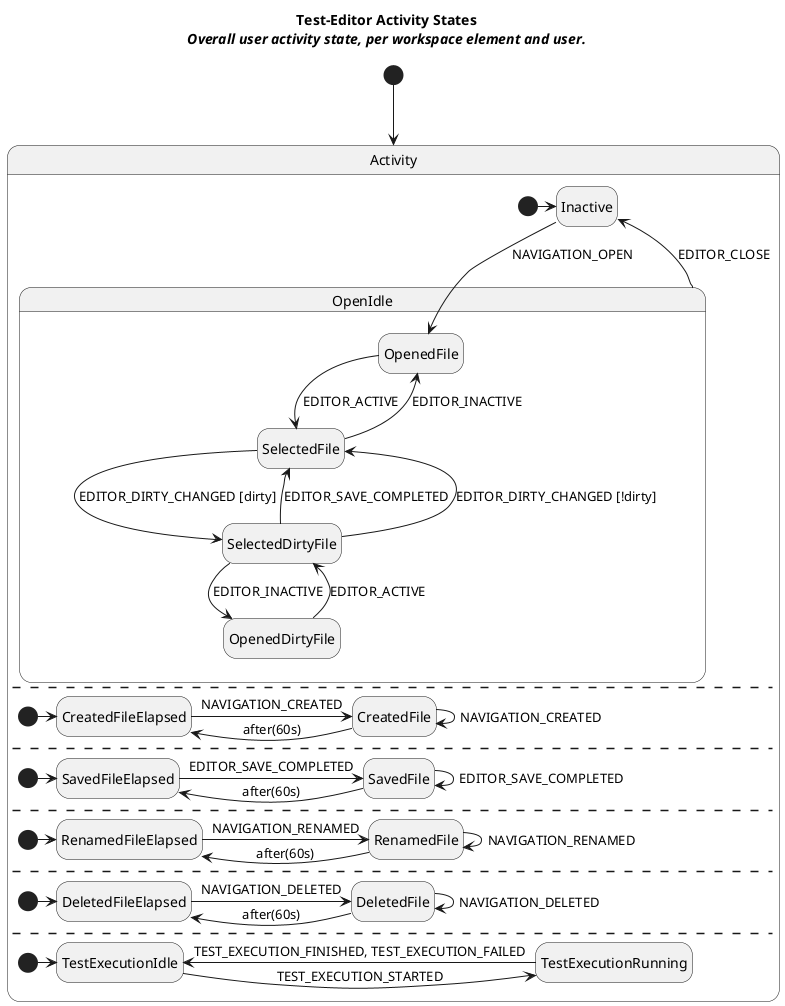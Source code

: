 @startuml

title
**Test-Editor Activity States**
//Overall user activity state, per workspace element and user.//
endtitle
hide empty description
skinparam Monochrome true

[*] --> Activity
state Activity {
  [*] -> Inactive

  state OpenIdle {
    state OpenedFile
    state OpenedDirtyFile
    state SelectedFile
    state SelectedDirtyFile
  }

  Inactive --> OpenedFile : NAVIGATION_OPEN
  OpenIdle --> Inactive : EDITOR_CLOSE
  OpenedFile --> SelectedFile : EDITOR_ACTIVE
  SelectedFile --> OpenedFile : EDITOR_INACTIVE
  OpenedDirtyFile --> SelectedDirtyFile : EDITOR_ACTIVE
  SelectedDirtyFile --> OpenedDirtyFile : EDITOR_INACTIVE
  SelectedDirtyFile --> SelectedFile : EDITOR_SAVE_COMPLETED
  SelectedDirtyFile --> SelectedFile : EDITOR_DIRTY_CHANGED [!dirty]
  SelectedFile --> SelectedDirtyFile : EDITOR_DIRTY_CHANGED [dirty]

  ' state TypingIntoFile as "<color: grey>TypingIntoFile"
  ' note bottom of TypingIntoFile : Not implemented
  ' TypingIntoFile -[#grey]-> SelectedDirtyFile : <color: grey>stopTyping
  ' SelectedFile -[#grey]> TypingIntoFile : <color: grey>typing

  --
  [*] -> CreatedFileElapsed
  CreatedFileElapsed -> CreatedFile : NAVIGATION_CREATED
  CreatedFile --> CreatedFile : NAVIGATION_CREATED
  CreatedFile -> CreatedFileElapsed : after(60s)
  --
  [*] -> SavedFileElapsed
  SavedFileElapsed -> SavedFile : EDITOR_SAVE_COMPLETED
  SavedFile --> SavedFile : EDITOR_SAVE_COMPLETED
  SavedFile -> SavedFileElapsed : after(60s)
  --
  [*] -> RenamedFileElapsed
  RenamedFileElapsed -> RenamedFile : NAVIGATION_RENAMED
  RenamedFile --> RenamedFile : NAVIGATION_RENAMED
  RenamedFile -> RenamedFileElapsed : after(60s)
  --
  [*] -> DeletedFileElapsed
  DeletedFileElapsed -> DeletedFile : NAVIGATION_DELETED
  DeletedFile --> DeletedFile : NAVIGATION_DELETED
  DeletedFile -> DeletedFileElapsed : after(60s)
  --
  [*] -> TestExecutionIdle
  TestExecutionIdle -> TestExecutionRunning: TEST_EXECUTION_STARTED
  TestExecutionRunning -> TestExecutionIdle : TEST_EXECUTION_FINISHED, TEST_EXECUTION_FAILED
}

@enduml
